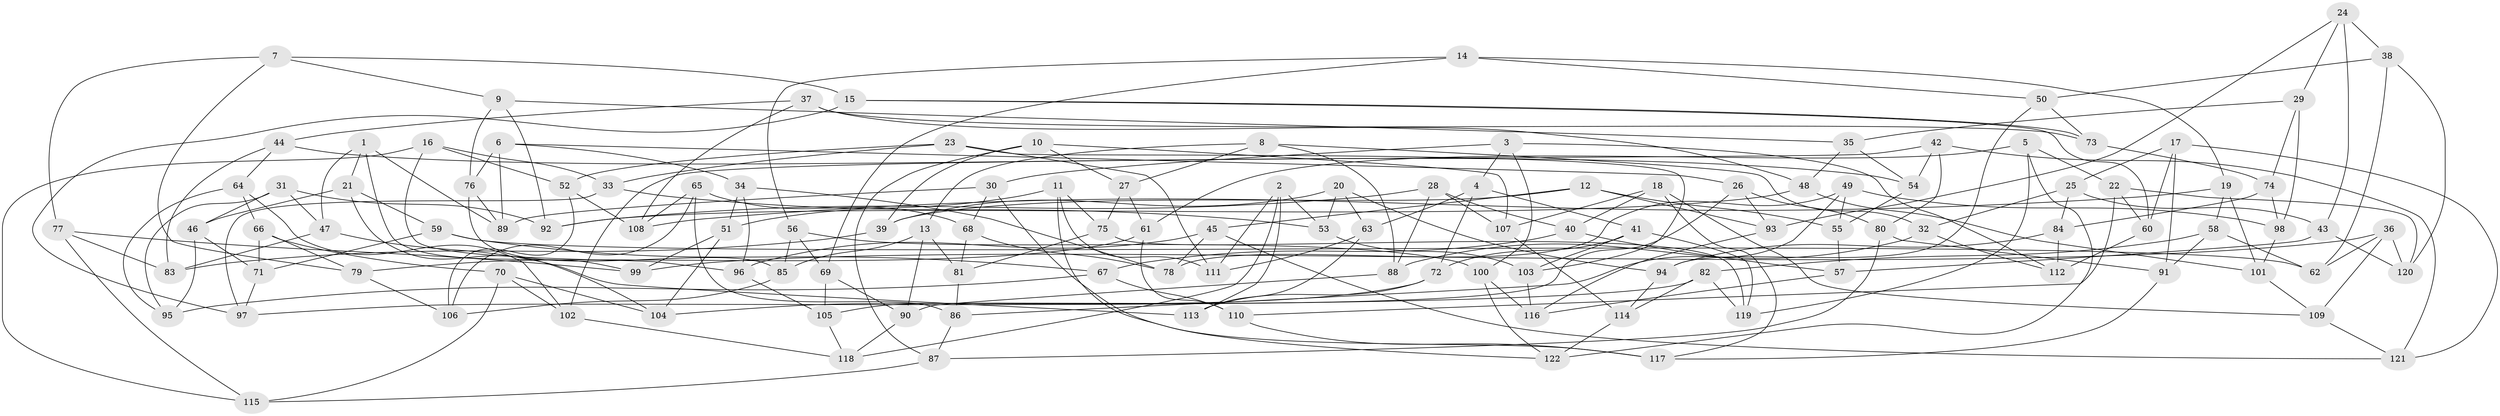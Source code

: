// coarse degree distribution, {4: 0.7529411764705882, 3: 0.058823529411764705, 5: 0.07058823529411765, 6: 0.011764705882352941, 14: 0.023529411764705882, 2: 0.011764705882352941, 8: 0.03529411764705882, 9: 0.011764705882352941, 7: 0.023529411764705882}
// Generated by graph-tools (version 1.1) at 2025/03/03/04/25 22:03:21]
// undirected, 122 vertices, 244 edges
graph export_dot {
graph [start="1"]
  node [color=gray90,style=filled];
  1;
  2;
  3;
  4;
  5;
  6;
  7;
  8;
  9;
  10;
  11;
  12;
  13;
  14;
  15;
  16;
  17;
  18;
  19;
  20;
  21;
  22;
  23;
  24;
  25;
  26;
  27;
  28;
  29;
  30;
  31;
  32;
  33;
  34;
  35;
  36;
  37;
  38;
  39;
  40;
  41;
  42;
  43;
  44;
  45;
  46;
  47;
  48;
  49;
  50;
  51;
  52;
  53;
  54;
  55;
  56;
  57;
  58;
  59;
  60;
  61;
  62;
  63;
  64;
  65;
  66;
  67;
  68;
  69;
  70;
  71;
  72;
  73;
  74;
  75;
  76;
  77;
  78;
  79;
  80;
  81;
  82;
  83;
  84;
  85;
  86;
  87;
  88;
  89;
  90;
  91;
  92;
  93;
  94;
  95;
  96;
  97;
  98;
  99;
  100;
  101;
  102;
  103;
  104;
  105;
  106;
  107;
  108;
  109;
  110;
  111;
  112;
  113;
  114;
  115;
  116;
  117;
  118;
  119;
  120;
  121;
  122;
  1 -- 99;
  1 -- 89;
  1 -- 47;
  1 -- 21;
  2 -- 118;
  2 -- 111;
  2 -- 53;
  2 -- 113;
  3 -- 100;
  3 -- 30;
  3 -- 112;
  3 -- 4;
  4 -- 63;
  4 -- 41;
  4 -- 72;
  5 -- 61;
  5 -- 119;
  5 -- 22;
  5 -- 122;
  6 -- 34;
  6 -- 26;
  6 -- 89;
  6 -- 76;
  7 -- 77;
  7 -- 15;
  7 -- 9;
  7 -- 79;
  8 -- 32;
  8 -- 13;
  8 -- 88;
  8 -- 27;
  9 -- 92;
  9 -- 35;
  9 -- 76;
  10 -- 107;
  10 -- 87;
  10 -- 27;
  10 -- 39;
  11 -- 75;
  11 -- 51;
  11 -- 122;
  11 -- 111;
  12 -- 55;
  12 -- 45;
  12 -- 39;
  12 -- 93;
  13 -- 85;
  13 -- 81;
  13 -- 90;
  14 -- 69;
  14 -- 19;
  14 -- 56;
  14 -- 50;
  15 -- 60;
  15 -- 73;
  15 -- 97;
  16 -- 96;
  16 -- 115;
  16 -- 33;
  16 -- 52;
  17 -- 60;
  17 -- 25;
  17 -- 121;
  17 -- 91;
  18 -- 109;
  18 -- 117;
  18 -- 40;
  18 -- 107;
  19 -- 58;
  19 -- 101;
  19 -- 108;
  20 -- 39;
  20 -- 53;
  20 -- 63;
  20 -- 94;
  21 -- 104;
  21 -- 46;
  21 -- 59;
  22 -- 120;
  22 -- 110;
  22 -- 60;
  23 -- 111;
  23 -- 33;
  23 -- 103;
  23 -- 52;
  24 -- 93;
  24 -- 43;
  24 -- 29;
  24 -- 38;
  25 -- 43;
  25 -- 84;
  25 -- 32;
  26 -- 80;
  26 -- 105;
  26 -- 93;
  27 -- 75;
  27 -- 61;
  28 -- 92;
  28 -- 40;
  28 -- 88;
  28 -- 107;
  29 -- 35;
  29 -- 98;
  29 -- 74;
  30 -- 68;
  30 -- 89;
  30 -- 117;
  31 -- 92;
  31 -- 95;
  31 -- 46;
  31 -- 47;
  32 -- 112;
  32 -- 88;
  33 -- 97;
  33 -- 53;
  34 -- 51;
  34 -- 78;
  34 -- 96;
  35 -- 48;
  35 -- 54;
  36 -- 99;
  36 -- 109;
  36 -- 120;
  36 -- 62;
  37 -- 44;
  37 -- 48;
  37 -- 108;
  37 -- 73;
  38 -- 62;
  38 -- 50;
  38 -- 120;
  39 -- 83;
  40 -- 57;
  40 -- 67;
  41 -- 103;
  41 -- 72;
  41 -- 119;
  42 -- 54;
  42 -- 121;
  42 -- 80;
  42 -- 102;
  43 -- 120;
  43 -- 57;
  44 -- 54;
  44 -- 64;
  44 -- 83;
  45 -- 96;
  45 -- 121;
  45 -- 78;
  46 -- 95;
  46 -- 71;
  47 -- 113;
  47 -- 83;
  48 -- 92;
  48 -- 101;
  49 -- 78;
  49 -- 55;
  49 -- 98;
  49 -- 86;
  50 -- 94;
  50 -- 73;
  51 -- 99;
  51 -- 104;
  52 -- 106;
  52 -- 108;
  53 -- 103;
  54 -- 55;
  55 -- 57;
  56 -- 69;
  56 -- 100;
  56 -- 85;
  57 -- 116;
  58 -- 62;
  58 -- 91;
  58 -- 82;
  59 -- 67;
  59 -- 71;
  59 -- 62;
  60 -- 112;
  61 -- 79;
  61 -- 110;
  63 -- 111;
  63 -- 113;
  64 -- 102;
  64 -- 95;
  64 -- 66;
  65 -- 68;
  65 -- 108;
  65 -- 86;
  65 -- 106;
  66 -- 79;
  66 -- 70;
  66 -- 71;
  67 -- 110;
  67 -- 95;
  68 -- 81;
  68 -- 78;
  69 -- 105;
  69 -- 90;
  70 -- 115;
  70 -- 104;
  70 -- 102;
  71 -- 97;
  72 -- 104;
  72 -- 113;
  73 -- 74;
  74 -- 98;
  74 -- 84;
  75 -- 81;
  75 -- 119;
  76 -- 85;
  76 -- 89;
  77 -- 99;
  77 -- 83;
  77 -- 115;
  79 -- 106;
  80 -- 91;
  80 -- 87;
  81 -- 86;
  82 -- 97;
  82 -- 114;
  82 -- 119;
  84 -- 94;
  84 -- 112;
  85 -- 106;
  86 -- 87;
  87 -- 115;
  88 -- 90;
  90 -- 118;
  91 -- 117;
  93 -- 116;
  94 -- 114;
  96 -- 105;
  98 -- 101;
  100 -- 122;
  100 -- 116;
  101 -- 109;
  102 -- 118;
  103 -- 116;
  105 -- 118;
  107 -- 114;
  109 -- 121;
  110 -- 117;
  114 -- 122;
}
